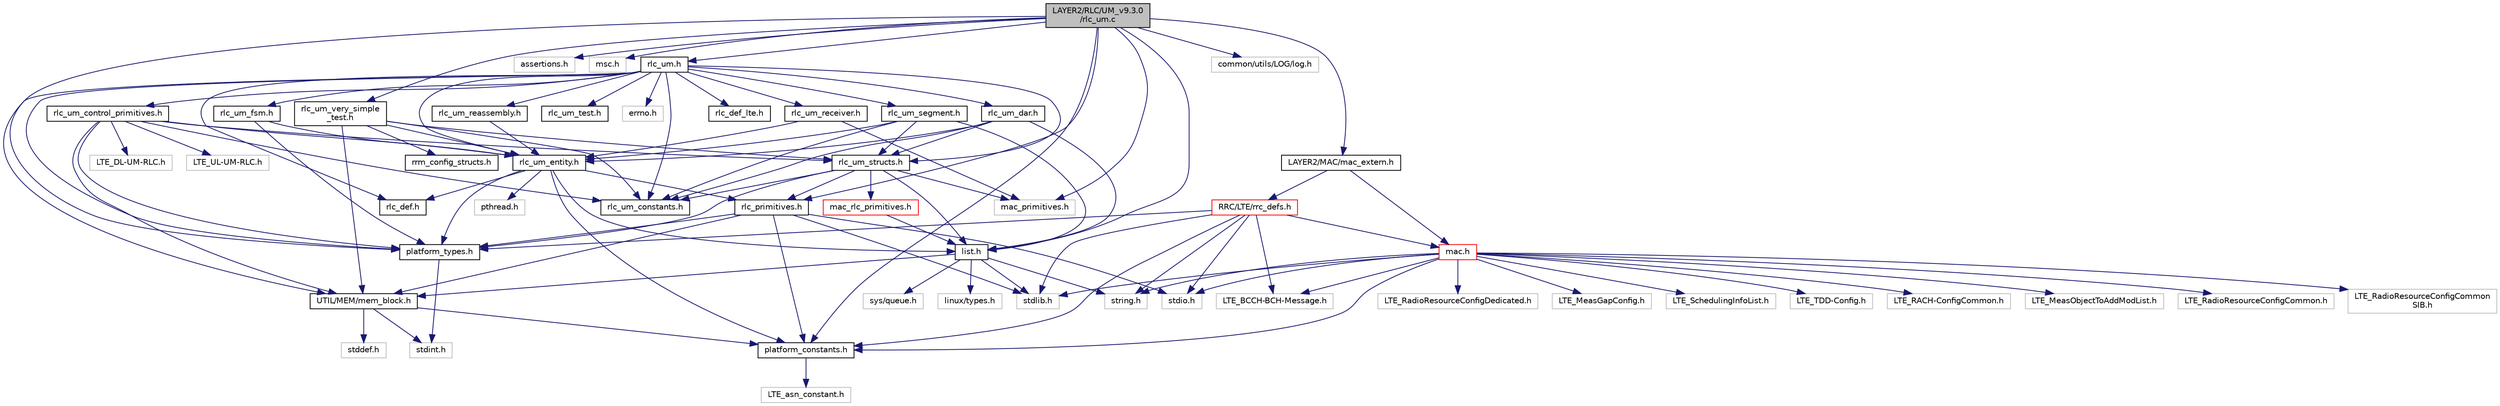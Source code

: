 digraph "LAYER2/RLC/UM_v9.3.0/rlc_um.c"
{
 // LATEX_PDF_SIZE
  edge [fontname="Helvetica",fontsize="10",labelfontname="Helvetica",labelfontsize="10"];
  node [fontname="Helvetica",fontsize="10",shape=record];
  Node1 [label="LAYER2/RLC/UM_v9.3.0\l/rlc_um.c",height=0.2,width=0.4,color="black", fillcolor="grey75", style="filled", fontcolor="black",tooltip=" "];
  Node1 -> Node2 [color="midnightblue",fontsize="10",style="solid",fontname="Helvetica"];
  Node2 [label="platform_types.h",height=0.2,width=0.4,color="black", fillcolor="white", style="filled",URL="$platform__types_8h.html",tooltip=" "];
  Node2 -> Node3 [color="midnightblue",fontsize="10",style="solid",fontname="Helvetica"];
  Node3 [label="stdint.h",height=0.2,width=0.4,color="grey75", fillcolor="white", style="filled",tooltip=" "];
  Node1 -> Node4 [color="midnightblue",fontsize="10",style="solid",fontname="Helvetica"];
  Node4 [label="platform_constants.h",height=0.2,width=0.4,color="black", fillcolor="white", style="filled",URL="$platform__constants_8h.html",tooltip=" "];
  Node4 -> Node5 [color="midnightblue",fontsize="10",style="solid",fontname="Helvetica"];
  Node5 [label="LTE_asn_constant.h",height=0.2,width=0.4,color="grey75", fillcolor="white", style="filled",tooltip=" "];
  Node1 -> Node6 [color="midnightblue",fontsize="10",style="solid",fontname="Helvetica"];
  Node6 [label="assertions.h",height=0.2,width=0.4,color="grey75", fillcolor="white", style="filled",tooltip=" "];
  Node1 -> Node7 [color="midnightblue",fontsize="10",style="solid",fontname="Helvetica"];
  Node7 [label="msc.h",height=0.2,width=0.4,color="grey75", fillcolor="white", style="filled",tooltip=" "];
  Node1 -> Node8 [color="midnightblue",fontsize="10",style="solid",fontname="Helvetica"];
  Node8 [label="rlc_um.h",height=0.2,width=0.4,color="black", fillcolor="white", style="filled",URL="$rlc__um_8h.html",tooltip="This file, and only this file must be included by code that interact with RLC UM layer."];
  Node8 -> Node9 [color="midnightblue",fontsize="10",style="solid",fontname="Helvetica"];
  Node9 [label="errno.h",height=0.2,width=0.4,color="grey75", fillcolor="white", style="filled",tooltip=" "];
  Node8 -> Node2 [color="midnightblue",fontsize="10",style="solid",fontname="Helvetica"];
  Node8 -> Node10 [color="midnightblue",fontsize="10",style="solid",fontname="Helvetica"];
  Node10 [label="rlc_def.h",height=0.2,width=0.4,color="black", fillcolor="white", style="filled",URL="$rlc__def_8h.html",tooltip="This file contains constants for RLC internal use."];
  Node8 -> Node11 [color="midnightblue",fontsize="10",style="solid",fontname="Helvetica"];
  Node11 [label="rlc_def_lte.h",height=0.2,width=0.4,color="black", fillcolor="white", style="filled",URL="$rlc__def__lte_8h.html",tooltip="This file contains LTE constants for RLC internal use."];
  Node8 -> Node12 [color="midnightblue",fontsize="10",style="solid",fontname="Helvetica"];
  Node12 [label="rlc_um_constants.h",height=0.2,width=0.4,color="black", fillcolor="white", style="filled",URL="$rlc__um__constants_8h.html",tooltip="This file defines constant values used inside RLC UM."];
  Node8 -> Node13 [color="midnightblue",fontsize="10",style="solid",fontname="Helvetica"];
  Node13 [label="rlc_um_structs.h",height=0.2,width=0.4,color="black", fillcolor="white", style="filled",URL="$rlc__um__structs_8h.html",tooltip="This file defines structures used inside the RLC UM."];
  Node13 -> Node2 [color="midnightblue",fontsize="10",style="solid",fontname="Helvetica"];
  Node13 -> Node14 [color="midnightblue",fontsize="10",style="solid",fontname="Helvetica"];
  Node14 [label="list.h",height=0.2,width=0.4,color="black", fillcolor="white", style="filled",URL="$list_8h.html",tooltip=" "];
  Node14 -> Node15 [color="midnightblue",fontsize="10",style="solid",fontname="Helvetica"];
  Node15 [label="linux/types.h",height=0.2,width=0.4,color="grey75", fillcolor="white", style="filled",tooltip=" "];
  Node14 -> Node16 [color="midnightblue",fontsize="10",style="solid",fontname="Helvetica"];
  Node16 [label="stdlib.h",height=0.2,width=0.4,color="grey75", fillcolor="white", style="filled",tooltip=" "];
  Node14 -> Node17 [color="midnightblue",fontsize="10",style="solid",fontname="Helvetica"];
  Node17 [label="sys/queue.h",height=0.2,width=0.4,color="grey75", fillcolor="white", style="filled",tooltip=" "];
  Node14 -> Node18 [color="midnightblue",fontsize="10",style="solid",fontname="Helvetica"];
  Node18 [label="string.h",height=0.2,width=0.4,color="grey75", fillcolor="white", style="filled",tooltip=" "];
  Node14 -> Node19 [color="midnightblue",fontsize="10",style="solid",fontname="Helvetica"];
  Node19 [label="UTIL/MEM/mem_block.h",height=0.2,width=0.4,color="black", fillcolor="white", style="filled",URL="$mem__block_8h.html",tooltip=" "];
  Node19 -> Node3 [color="midnightblue",fontsize="10",style="solid",fontname="Helvetica"];
  Node19 -> Node20 [color="midnightblue",fontsize="10",style="solid",fontname="Helvetica"];
  Node20 [label="stddef.h",height=0.2,width=0.4,color="grey75", fillcolor="white", style="filled",tooltip=" "];
  Node19 -> Node4 [color="midnightblue",fontsize="10",style="solid",fontname="Helvetica"];
  Node13 -> Node12 [color="midnightblue",fontsize="10",style="solid",fontname="Helvetica"];
  Node13 -> Node21 [color="midnightblue",fontsize="10",style="solid",fontname="Helvetica"];
  Node21 [label="mac_primitives.h",height=0.2,width=0.4,color="grey75", fillcolor="white", style="filled",tooltip=" "];
  Node13 -> Node22 [color="midnightblue",fontsize="10",style="solid",fontname="Helvetica"];
  Node22 [label="rlc_primitives.h",height=0.2,width=0.4,color="black", fillcolor="white", style="filled",URL="$rlc__primitives_8h.html",tooltip="This file contains constants definition for RLC primitives."];
  Node22 -> Node23 [color="midnightblue",fontsize="10",style="solid",fontname="Helvetica"];
  Node23 [label="stdio.h",height=0.2,width=0.4,color="grey75", fillcolor="white", style="filled",tooltip=" "];
  Node22 -> Node16 [color="midnightblue",fontsize="10",style="solid",fontname="Helvetica"];
  Node22 -> Node2 [color="midnightblue",fontsize="10",style="solid",fontname="Helvetica"];
  Node22 -> Node4 [color="midnightblue",fontsize="10",style="solid",fontname="Helvetica"];
  Node22 -> Node19 [color="midnightblue",fontsize="10",style="solid",fontname="Helvetica"];
  Node13 -> Node24 [color="midnightblue",fontsize="10",style="solid",fontname="Helvetica"];
  Node24 [label="mac_rlc_primitives.h",height=0.2,width=0.4,color="red", fillcolor="white", style="filled",URL="$mac__rlc__primitives_8h.html",tooltip=" "];
  Node24 -> Node14 [color="midnightblue",fontsize="10",style="solid",fontname="Helvetica"];
  Node8 -> Node26 [color="midnightblue",fontsize="10",style="solid",fontname="Helvetica"];
  Node26 [label="rlc_um_entity.h",height=0.2,width=0.4,color="black", fillcolor="white", style="filled",URL="$rlc__um__entity_8h.html",tooltip="This file defines the RLC UM variables stored in a struct called rlc_um_entity_t."];
  Node26 -> Node27 [color="midnightblue",fontsize="10",style="solid",fontname="Helvetica"];
  Node27 [label="pthread.h",height=0.2,width=0.4,color="grey75", fillcolor="white", style="filled",tooltip=" "];
  Node26 -> Node2 [color="midnightblue",fontsize="10",style="solid",fontname="Helvetica"];
  Node26 -> Node4 [color="midnightblue",fontsize="10",style="solid",fontname="Helvetica"];
  Node26 -> Node14 [color="midnightblue",fontsize="10",style="solid",fontname="Helvetica"];
  Node26 -> Node22 [color="midnightblue",fontsize="10",style="solid",fontname="Helvetica"];
  Node26 -> Node10 [color="midnightblue",fontsize="10",style="solid",fontname="Helvetica"];
  Node8 -> Node19 [color="midnightblue",fontsize="10",style="solid",fontname="Helvetica"];
  Node8 -> Node28 [color="midnightblue",fontsize="10",style="solid",fontname="Helvetica"];
  Node28 [label="rlc_um_control_primitives.h",height=0.2,width=0.4,color="black", fillcolor="white", style="filled",URL="$rlc__um__control__primitives_8h.html",tooltip="This file defines the prototypes of the functions dealing with the control primitives and initializat..."];
  Node28 -> Node26 [color="midnightblue",fontsize="10",style="solid",fontname="Helvetica"];
  Node28 -> Node19 [color="midnightblue",fontsize="10",style="solid",fontname="Helvetica"];
  Node28 -> Node13 [color="midnightblue",fontsize="10",style="solid",fontname="Helvetica"];
  Node28 -> Node12 [color="midnightblue",fontsize="10",style="solid",fontname="Helvetica"];
  Node28 -> Node2 [color="midnightblue",fontsize="10",style="solid",fontname="Helvetica"];
  Node28 -> Node29 [color="midnightblue",fontsize="10",style="solid",fontname="Helvetica"];
  Node29 [label="LTE_DL-UM-RLC.h",height=0.2,width=0.4,color="grey75", fillcolor="white", style="filled",tooltip=" "];
  Node28 -> Node30 [color="midnightblue",fontsize="10",style="solid",fontname="Helvetica"];
  Node30 [label="LTE_UL-UM-RLC.h",height=0.2,width=0.4,color="grey75", fillcolor="white", style="filled",tooltip=" "];
  Node8 -> Node31 [color="midnightblue",fontsize="10",style="solid",fontname="Helvetica"];
  Node31 [label="rlc_um_dar.h",height=0.2,width=0.4,color="black", fillcolor="white", style="filled",URL="$rlc__um__dar_8h.html",tooltip="This file defines the prototypes of the functions dealing with the reassembly buffer."];
  Node31 -> Node26 [color="midnightblue",fontsize="10",style="solid",fontname="Helvetica"];
  Node31 -> Node13 [color="midnightblue",fontsize="10",style="solid",fontname="Helvetica"];
  Node31 -> Node12 [color="midnightblue",fontsize="10",style="solid",fontname="Helvetica"];
  Node31 -> Node14 [color="midnightblue",fontsize="10",style="solid",fontname="Helvetica"];
  Node8 -> Node32 [color="midnightblue",fontsize="10",style="solid",fontname="Helvetica"];
  Node32 [label="rlc_um_fsm.h",height=0.2,width=0.4,color="black", fillcolor="white", style="filled",URL="$rlc__um__fsm_8h.html",tooltip="This file defines the prototypes of the functions dealing with the finite state machine of the RLC UM..."];
  Node32 -> Node2 [color="midnightblue",fontsize="10",style="solid",fontname="Helvetica"];
  Node32 -> Node26 [color="midnightblue",fontsize="10",style="solid",fontname="Helvetica"];
  Node8 -> Node33 [color="midnightblue",fontsize="10",style="solid",fontname="Helvetica"];
  Node33 [label="rlc_um_reassembly.h",height=0.2,width=0.4,color="black", fillcolor="white", style="filled",URL="$rlc__um__reassembly_8h.html",tooltip="This file defines the prototypes of the functions dealing with the reassembly of segments."];
  Node33 -> Node26 [color="midnightblue",fontsize="10",style="solid",fontname="Helvetica"];
  Node8 -> Node34 [color="midnightblue",fontsize="10",style="solid",fontname="Helvetica"];
  Node34 [label="rlc_um_receiver.h",height=0.2,width=0.4,color="black", fillcolor="white", style="filled",URL="$rlc__um__receiver_8h.html",tooltip="This file defines the prototypes of the functions dealing with the first stage of the receiving proce..."];
  Node34 -> Node26 [color="midnightblue",fontsize="10",style="solid",fontname="Helvetica"];
  Node34 -> Node21 [color="midnightblue",fontsize="10",style="solid",fontname="Helvetica"];
  Node8 -> Node35 [color="midnightblue",fontsize="10",style="solid",fontname="Helvetica"];
  Node35 [label="rlc_um_segment.h",height=0.2,width=0.4,color="black", fillcolor="white", style="filled",URL="$rlc__um__segment_8h.html",tooltip="This file defines the prototypes of the functions dealing with the segmentation of PDCP SDUs."];
  Node35 -> Node26 [color="midnightblue",fontsize="10",style="solid",fontname="Helvetica"];
  Node35 -> Node13 [color="midnightblue",fontsize="10",style="solid",fontname="Helvetica"];
  Node35 -> Node12 [color="midnightblue",fontsize="10",style="solid",fontname="Helvetica"];
  Node35 -> Node14 [color="midnightblue",fontsize="10",style="solid",fontname="Helvetica"];
  Node8 -> Node36 [color="midnightblue",fontsize="10",style="solid",fontname="Helvetica"];
  Node36 [label="rlc_um_test.h",height=0.2,width=0.4,color="black", fillcolor="white", style="filled",URL="$rlc__um__test_8h.html",tooltip=" "];
  Node1 -> Node14 [color="midnightblue",fontsize="10",style="solid",fontname="Helvetica"];
  Node1 -> Node22 [color="midnightblue",fontsize="10",style="solid",fontname="Helvetica"];
  Node1 -> Node21 [color="midnightblue",fontsize="10",style="solid",fontname="Helvetica"];
  Node1 -> Node37 [color="midnightblue",fontsize="10",style="solid",fontname="Helvetica"];
  Node37 [label="LAYER2/MAC/mac_extern.h",height=0.2,width=0.4,color="black", fillcolor="white", style="filled",URL="$mac__extern_8h.html",tooltip=" "];
  Node37 -> Node38 [color="midnightblue",fontsize="10",style="solid",fontname="Helvetica"];
  Node38 [label="mac.h",height=0.2,width=0.4,color="red", fillcolor="white", style="filled",URL="$mac_8h.html",tooltip=" "];
  Node38 -> Node23 [color="midnightblue",fontsize="10",style="solid",fontname="Helvetica"];
  Node38 -> Node16 [color="midnightblue",fontsize="10",style="solid",fontname="Helvetica"];
  Node38 -> Node18 [color="midnightblue",fontsize="10",style="solid",fontname="Helvetica"];
  Node38 -> Node4 [color="midnightblue",fontsize="10",style="solid",fontname="Helvetica"];
  Node38 -> Node39 [color="midnightblue",fontsize="10",style="solid",fontname="Helvetica"];
  Node39 [label="LTE_BCCH-BCH-Message.h",height=0.2,width=0.4,color="grey75", fillcolor="white", style="filled",tooltip=" "];
  Node38 -> Node40 [color="midnightblue",fontsize="10",style="solid",fontname="Helvetica"];
  Node40 [label="LTE_RadioResourceConfigCommon.h",height=0.2,width=0.4,color="grey75", fillcolor="white", style="filled",tooltip=" "];
  Node38 -> Node41 [color="midnightblue",fontsize="10",style="solid",fontname="Helvetica"];
  Node41 [label="LTE_RadioResourceConfigCommon\lSIB.h",height=0.2,width=0.4,color="grey75", fillcolor="white", style="filled",tooltip=" "];
  Node38 -> Node42 [color="midnightblue",fontsize="10",style="solid",fontname="Helvetica"];
  Node42 [label="LTE_RadioResourceConfigDedicated.h",height=0.2,width=0.4,color="grey75", fillcolor="white", style="filled",tooltip=" "];
  Node38 -> Node43 [color="midnightblue",fontsize="10",style="solid",fontname="Helvetica"];
  Node43 [label="LTE_MeasGapConfig.h",height=0.2,width=0.4,color="grey75", fillcolor="white", style="filled",tooltip=" "];
  Node38 -> Node44 [color="midnightblue",fontsize="10",style="solid",fontname="Helvetica"];
  Node44 [label="LTE_SchedulingInfoList.h",height=0.2,width=0.4,color="grey75", fillcolor="white", style="filled",tooltip=" "];
  Node38 -> Node45 [color="midnightblue",fontsize="10",style="solid",fontname="Helvetica"];
  Node45 [label="LTE_TDD-Config.h",height=0.2,width=0.4,color="grey75", fillcolor="white", style="filled",tooltip=" "];
  Node38 -> Node46 [color="midnightblue",fontsize="10",style="solid",fontname="Helvetica"];
  Node46 [label="LTE_RACH-ConfigCommon.h",height=0.2,width=0.4,color="grey75", fillcolor="white", style="filled",tooltip=" "];
  Node38 -> Node47 [color="midnightblue",fontsize="10",style="solid",fontname="Helvetica"];
  Node47 [label="LTE_MeasObjectToAddModList.h",height=0.2,width=0.4,color="grey75", fillcolor="white", style="filled",tooltip=" "];
  Node37 -> Node66 [color="midnightblue",fontsize="10",style="solid",fontname="Helvetica"];
  Node66 [label="RRC/LTE/rrc_defs.h",height=0.2,width=0.4,color="red", fillcolor="white", style="filled",URL="$rrc__defs_8h.html",tooltip=" "];
  Node66 -> Node23 [color="midnightblue",fontsize="10",style="solid",fontname="Helvetica"];
  Node66 -> Node16 [color="midnightblue",fontsize="10",style="solid",fontname="Helvetica"];
  Node66 -> Node18 [color="midnightblue",fontsize="10",style="solid",fontname="Helvetica"];
  Node66 -> Node4 [color="midnightblue",fontsize="10",style="solid",fontname="Helvetica"];
  Node66 -> Node2 [color="midnightblue",fontsize="10",style="solid",fontname="Helvetica"];
  Node66 -> Node38 [color="midnightblue",fontsize="10",style="solid",fontname="Helvetica"];
  Node66 -> Node39 [color="midnightblue",fontsize="10",style="solid",fontname="Helvetica"];
  Node1 -> Node94 [color="midnightblue",fontsize="10",style="solid",fontname="Helvetica"];
  Node94 [label="common/utils/LOG/log.h",height=0.2,width=0.4,color="grey75", fillcolor="white", style="filled",tooltip=" "];
  Node1 -> Node143 [color="midnightblue",fontsize="10",style="solid",fontname="Helvetica"];
  Node143 [label="rlc_um_very_simple\l_test.h",height=0.2,width=0.4,color="black", fillcolor="white", style="filled",URL="$rlc__um__very__simple__test_8h.html",tooltip="This file defines the prototypes of the functions dealing with the sending of self generated packet f..."];
  Node143 -> Node26 [color="midnightblue",fontsize="10",style="solid",fontname="Helvetica"];
  Node143 -> Node19 [color="midnightblue",fontsize="10",style="solid",fontname="Helvetica"];
  Node143 -> Node144 [color="midnightblue",fontsize="10",style="solid",fontname="Helvetica"];
  Node144 [label="rrm_config_structs.h",height=0.2,width=0.4,color="black", fillcolor="white", style="filled",URL="$rrm__config__structs_8h.html",tooltip=" "];
  Node143 -> Node13 [color="midnightblue",fontsize="10",style="solid",fontname="Helvetica"];
  Node143 -> Node12 [color="midnightblue",fontsize="10",style="solid",fontname="Helvetica"];
}
